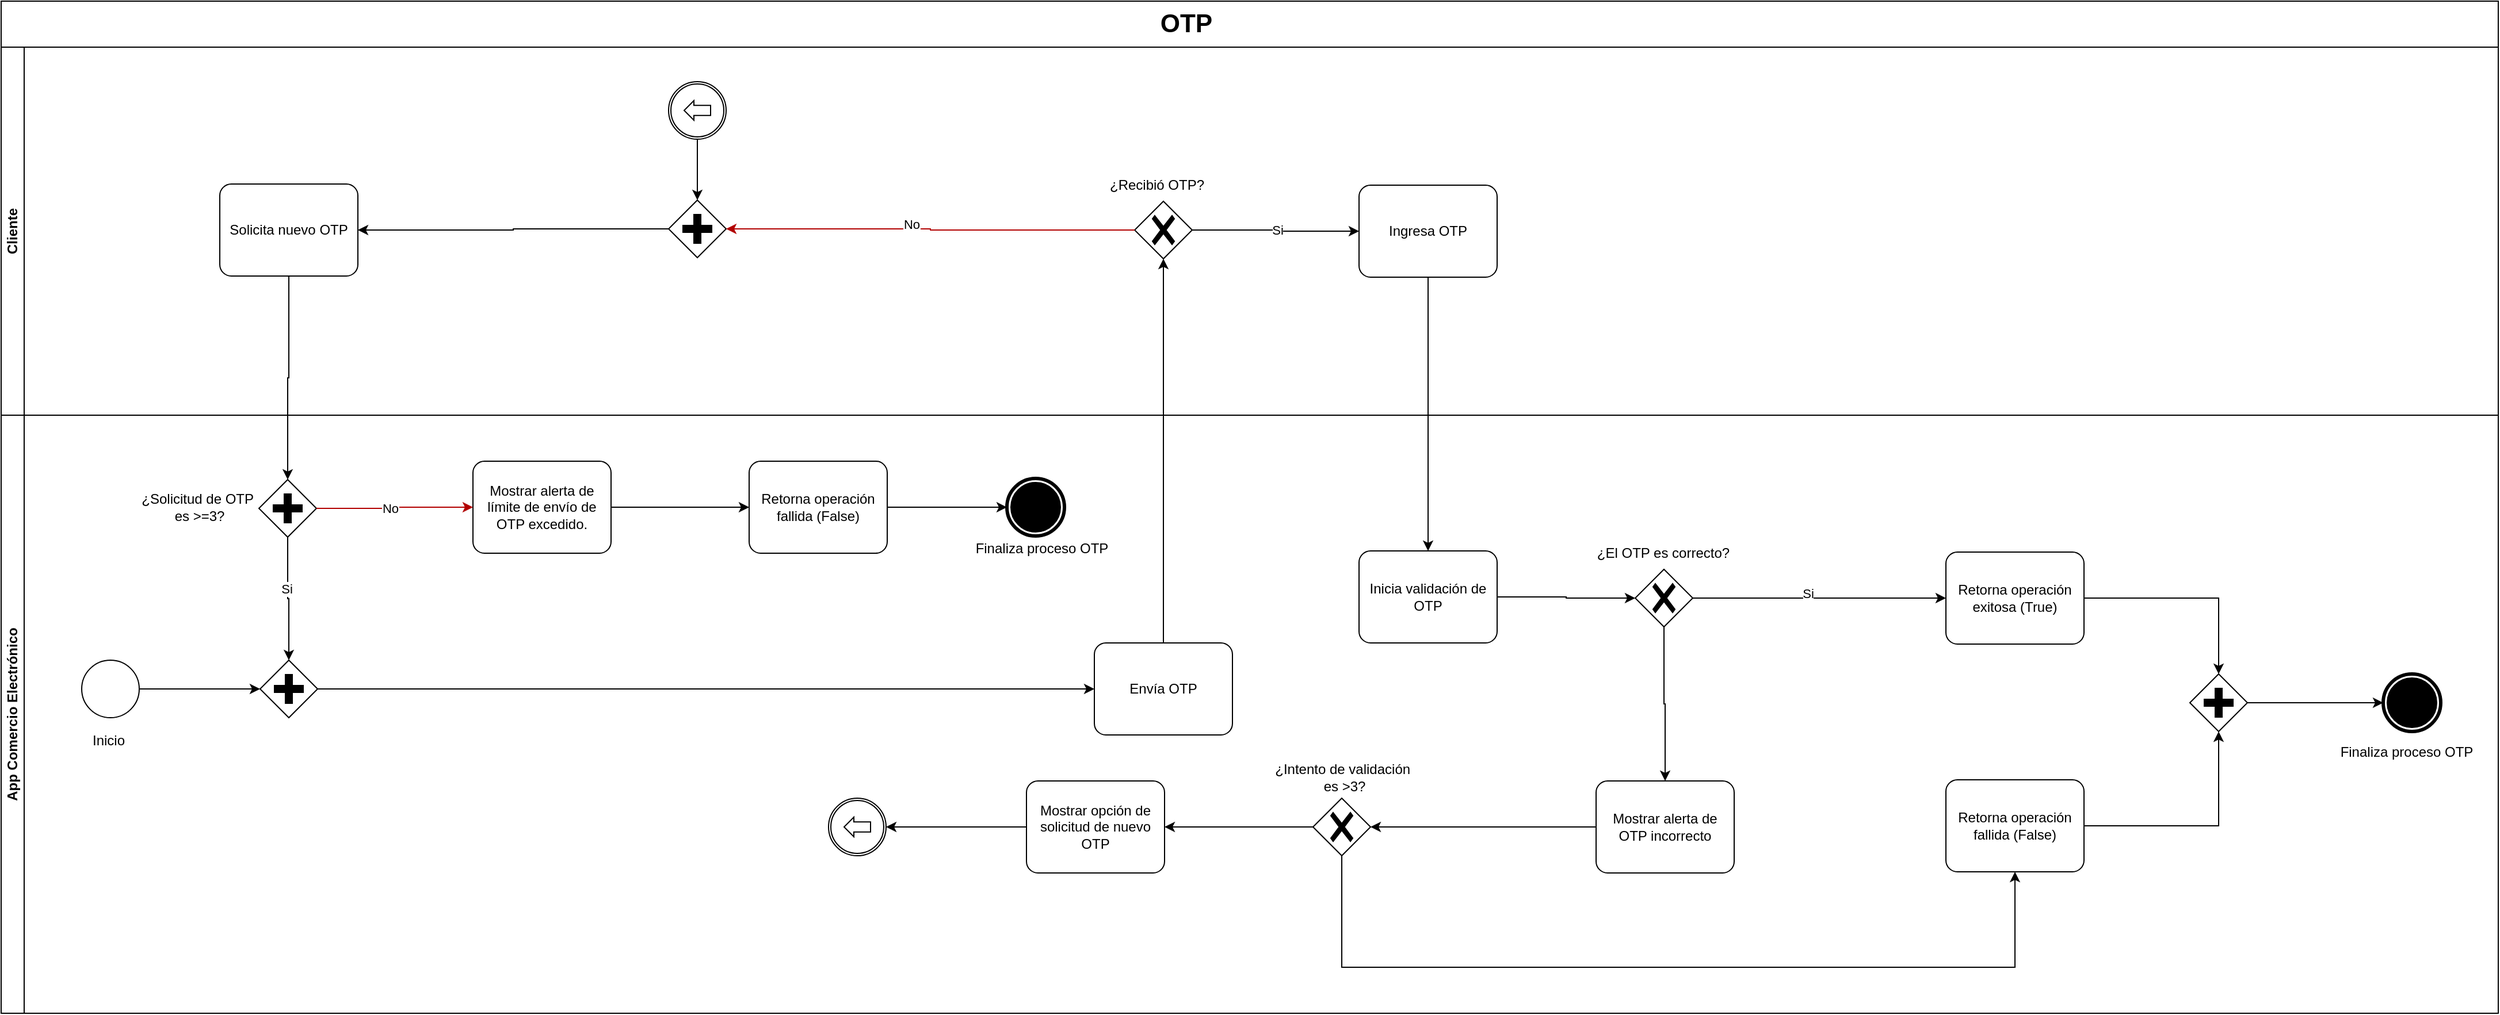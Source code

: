 <mxfile version="24.2.5" type="device">
  <diagram name="Página-1" id="lDYbbrqTZo1IgKDBRs_2">
    <mxGraphModel dx="3176" dy="2044" grid="1" gridSize="10" guides="1" tooltips="1" connect="1" arrows="1" fold="1" page="1" pageScale="1" pageWidth="827" pageHeight="1169" math="0" shadow="0">
      <root>
        <mxCell id="0" />
        <mxCell id="1" parent="0" />
        <mxCell id="ZrcZBpO1Ma6I_80lU0J9-1" value="" style="points=[[0.145,0.145,0],[0.5,0,0],[0.855,0.145,0],[1,0.5,0],[0.855,0.855,0],[0.5,1,0],[0.145,0.855,0],[0,0.5,0]];shape=mxgraph.bpmn.event;html=1;verticalLabelPosition=bottom;labelBackgroundColor=#ffffff;verticalAlign=top;align=center;perimeter=ellipsePerimeter;outlineConnect=0;aspect=fixed;outline=standard;symbol=general;" vertex="1" parent="1">
          <mxGeometry x="140" y="613" width="50" height="50" as="geometry" />
        </mxCell>
        <mxCell id="ZrcZBpO1Ma6I_80lU0J9-2" value="Inicio" style="text;html=1;align=center;verticalAlign=middle;resizable=0;points=[];autosize=1;strokeColor=none;fillColor=none;" vertex="1" parent="1">
          <mxGeometry x="138" y="668" width="50" height="30" as="geometry" />
        </mxCell>
        <mxCell id="ZrcZBpO1Ma6I_80lU0J9-3" value="Envía OTP" style="points=[[0.25,0,0],[0.5,0,0],[0.75,0,0],[1,0.25,0],[1,0.5,0],[1,0.75,0],[0.75,1,0],[0.5,1,0],[0.25,1,0],[0,0.75,0],[0,0.5,0],[0,0.25,0]];shape=mxgraph.bpmn.task;whiteSpace=wrap;rectStyle=rounded;size=10;html=1;container=1;expand=0;collapsible=0;taskMarker=abstract;" vertex="1" parent="1">
          <mxGeometry x="1020" y="598" width="120" height="80" as="geometry" />
        </mxCell>
        <mxCell id="ZrcZBpO1Ma6I_80lU0J9-7" value="Ingresa OTP" style="points=[[0.25,0,0],[0.5,0,0],[0.75,0,0],[1,0.25,0],[1,0.5,0],[1,0.75,0],[0.75,1,0],[0.5,1,0],[0.25,1,0],[0,0.75,0],[0,0.5,0],[0,0.25,0]];shape=mxgraph.bpmn.task;whiteSpace=wrap;rectStyle=rounded;size=10;html=1;container=1;expand=0;collapsible=0;taskMarker=abstract;" vertex="1" parent="1">
          <mxGeometry x="1250" y="200" width="120" height="80" as="geometry" />
        </mxCell>
        <mxCell id="ZrcZBpO1Ma6I_80lU0J9-9" value="Inicia validación de OTP" style="points=[[0.25,0,0],[0.5,0,0],[0.75,0,0],[1,0.25,0],[1,0.5,0],[1,0.75,0],[0.75,1,0],[0.5,1,0],[0.25,1,0],[0,0.75,0],[0,0.5,0],[0,0.25,0]];shape=mxgraph.bpmn.task;whiteSpace=wrap;rectStyle=rounded;size=10;html=1;container=1;expand=0;collapsible=0;taskMarker=abstract;" vertex="1" parent="1">
          <mxGeometry x="1250" y="518" width="120" height="80" as="geometry" />
        </mxCell>
        <mxCell id="ZrcZBpO1Ma6I_80lU0J9-11" value="" style="points=[[0.25,0.25,0],[0.5,0,0],[0.75,0.25,0],[1,0.5,0],[0.75,0.75,0],[0.5,1,0],[0.25,0.75,0],[0,0.5,0]];shape=mxgraph.bpmn.gateway2;html=1;verticalLabelPosition=bottom;labelBackgroundColor=#ffffff;verticalAlign=top;align=center;perimeter=rhombusPerimeter;outlineConnect=0;outline=none;symbol=none;gwType=exclusive;" vertex="1" parent="1">
          <mxGeometry x="1490" y="534" width="50" height="50" as="geometry" />
        </mxCell>
        <mxCell id="ZrcZBpO1Ma6I_80lU0J9-12" value="¿El OTP es correcto?" style="text;html=1;align=center;verticalAlign=middle;resizable=0;points=[];autosize=1;strokeColor=none;fillColor=none;" vertex="1" parent="1">
          <mxGeometry x="1444" y="505" width="140" height="30" as="geometry" />
        </mxCell>
        <mxCell id="ZrcZBpO1Ma6I_80lU0J9-13" style="edgeStyle=orthogonalEdgeStyle;rounded=0;orthogonalLoop=1;jettySize=auto;html=1;exitX=1;exitY=0.5;exitDx=0;exitDy=0;exitPerimeter=0;entryX=0;entryY=0.5;entryDx=0;entryDy=0;entryPerimeter=0;" edge="1" parent="1" source="ZrcZBpO1Ma6I_80lU0J9-9" target="ZrcZBpO1Ma6I_80lU0J9-11">
          <mxGeometry relative="1" as="geometry" />
        </mxCell>
        <mxCell id="ZrcZBpO1Ma6I_80lU0J9-14" value="Retorna operación exitosa (True)" style="points=[[0.25,0,0],[0.5,0,0],[0.75,0,0],[1,0.25,0],[1,0.5,0],[1,0.75,0],[0.75,1,0],[0.5,1,0],[0.25,1,0],[0,0.75,0],[0,0.5,0],[0,0.25,0]];shape=mxgraph.bpmn.task;whiteSpace=wrap;rectStyle=rounded;size=10;html=1;container=1;expand=0;collapsible=0;taskMarker=abstract;" vertex="1" parent="1">
          <mxGeometry x="1760" y="519" width="120" height="80" as="geometry" />
        </mxCell>
        <mxCell id="ZrcZBpO1Ma6I_80lU0J9-15" style="edgeStyle=orthogonalEdgeStyle;rounded=0;orthogonalLoop=1;jettySize=auto;html=1;entryX=0;entryY=0.5;entryDx=0;entryDy=0;entryPerimeter=0;" edge="1" parent="1" source="ZrcZBpO1Ma6I_80lU0J9-11" target="ZrcZBpO1Ma6I_80lU0J9-14">
          <mxGeometry relative="1" as="geometry" />
        </mxCell>
        <mxCell id="ZrcZBpO1Ma6I_80lU0J9-34" value="Si" style="edgeLabel;html=1;align=center;verticalAlign=middle;resizable=0;points=[];" vertex="1" connectable="0" parent="ZrcZBpO1Ma6I_80lU0J9-15">
          <mxGeometry x="-0.083" y="4" relative="1" as="geometry">
            <mxPoint x="-1" as="offset" />
          </mxGeometry>
        </mxCell>
        <mxCell id="ZrcZBpO1Ma6I_80lU0J9-16" value="" style="points=[[0.25,0.25,0],[0.5,0,0],[0.75,0.25,0],[1,0.5,0],[0.75,0.75,0],[0.5,1,0],[0.25,0.75,0],[0,0.5,0]];shape=mxgraph.bpmn.gateway2;html=1;verticalLabelPosition=bottom;labelBackgroundColor=#ffffff;verticalAlign=top;align=center;perimeter=rhombusPerimeter;outlineConnect=0;outline=none;symbol=none;gwType=exclusive;" vertex="1" parent="1">
          <mxGeometry x="1210" y="733" width="50" height="50" as="geometry" />
        </mxCell>
        <mxCell id="ZrcZBpO1Ma6I_80lU0J9-18" value="¿Intento de validación&amp;nbsp;&lt;div&gt;es &amp;gt;3?&lt;/div&gt;" style="text;html=1;align=center;verticalAlign=middle;resizable=0;points=[];autosize=1;strokeColor=none;fillColor=none;" vertex="1" parent="1">
          <mxGeometry x="1167" y="695" width="140" height="40" as="geometry" />
        </mxCell>
        <mxCell id="ZrcZBpO1Ma6I_80lU0J9-19" style="edgeStyle=orthogonalEdgeStyle;rounded=0;orthogonalLoop=1;jettySize=auto;html=1;exitX=0.5;exitY=0;exitDx=0;exitDy=0;exitPerimeter=0;entryX=0.5;entryY=1;entryDx=0;entryDy=0;entryPerimeter=0;" edge="1" parent="1" source="ZrcZBpO1Ma6I_80lU0J9-3" target="ZrcZBpO1Ma6I_80lU0J9-43">
          <mxGeometry relative="1" as="geometry" />
        </mxCell>
        <mxCell id="ZrcZBpO1Ma6I_80lU0J9-20" value="" style="points=[[0.25,0.25,0],[0.5,0,0],[0.75,0.25,0],[1,0.5,0],[0.75,0.75,0],[0.5,1,0],[0.25,0.75,0],[0,0.5,0]];shape=mxgraph.bpmn.gateway2;html=1;verticalLabelPosition=bottom;labelBackgroundColor=#ffffff;verticalAlign=top;align=center;perimeter=rhombusPerimeter;outlineConnect=0;outline=none;symbol=none;gwType=parallel;" vertex="1" parent="1">
          <mxGeometry x="295" y="613" width="50" height="50" as="geometry" />
        </mxCell>
        <mxCell id="ZrcZBpO1Ma6I_80lU0J9-21" style="edgeStyle=orthogonalEdgeStyle;rounded=0;orthogonalLoop=1;jettySize=auto;html=1;exitX=1;exitY=0.5;exitDx=0;exitDy=0;exitPerimeter=0;entryX=0;entryY=0.5;entryDx=0;entryDy=0;entryPerimeter=0;" edge="1" parent="1" source="ZrcZBpO1Ma6I_80lU0J9-20" target="ZrcZBpO1Ma6I_80lU0J9-3">
          <mxGeometry relative="1" as="geometry" />
        </mxCell>
        <mxCell id="ZrcZBpO1Ma6I_80lU0J9-22" style="edgeStyle=orthogonalEdgeStyle;rounded=0;orthogonalLoop=1;jettySize=auto;html=1;exitX=1;exitY=0.5;exitDx=0;exitDy=0;exitPerimeter=0;entryX=0;entryY=0.5;entryDx=0;entryDy=0;entryPerimeter=0;" edge="1" parent="1" source="ZrcZBpO1Ma6I_80lU0J9-1" target="ZrcZBpO1Ma6I_80lU0J9-20">
          <mxGeometry relative="1" as="geometry" />
        </mxCell>
        <mxCell id="ZrcZBpO1Ma6I_80lU0J9-25" value="Retorna operación fallida (False)" style="points=[[0.25,0,0],[0.5,0,0],[0.75,0,0],[1,0.25,0],[1,0.5,0],[1,0.75,0],[0.75,1,0],[0.5,1,0],[0.25,1,0],[0,0.75,0],[0,0.5,0],[0,0.25,0]];shape=mxgraph.bpmn.task;whiteSpace=wrap;rectStyle=rounded;size=10;html=1;container=1;expand=0;collapsible=0;taskMarker=abstract;" vertex="1" parent="1">
          <mxGeometry x="1760" y="717" width="120" height="80" as="geometry" />
        </mxCell>
        <mxCell id="ZrcZBpO1Ma6I_80lU0J9-28" value="" style="points=[[0.145,0.145,0],[0.5,0,0],[0.855,0.145,0],[1,0.5,0],[0.855,0.855,0],[0.5,1,0],[0.145,0.855,0],[0,0.5,0]];shape=mxgraph.bpmn.event;html=1;verticalLabelPosition=bottom;labelBackgroundColor=#ffffff;verticalAlign=top;align=center;perimeter=ellipsePerimeter;outlineConnect=0;aspect=fixed;outline=end;symbol=terminate;" vertex="1" parent="1">
          <mxGeometry x="2140" y="625" width="50" height="50" as="geometry" />
        </mxCell>
        <mxCell id="ZrcZBpO1Ma6I_80lU0J9-32" style="edgeStyle=orthogonalEdgeStyle;rounded=0;orthogonalLoop=1;jettySize=auto;html=1;exitX=1;exitY=0.5;exitDx=0;exitDy=0;exitPerimeter=0;" edge="1" parent="1" source="ZrcZBpO1Ma6I_80lU0J9-29" target="ZrcZBpO1Ma6I_80lU0J9-28">
          <mxGeometry relative="1" as="geometry" />
        </mxCell>
        <mxCell id="ZrcZBpO1Ma6I_80lU0J9-29" value="" style="points=[[0.25,0.25,0],[0.5,0,0],[0.75,0.25,0],[1,0.5,0],[0.75,0.75,0],[0.5,1,0],[0.25,0.75,0],[0,0.5,0]];shape=mxgraph.bpmn.gateway2;html=1;verticalLabelPosition=bottom;labelBackgroundColor=#ffffff;verticalAlign=top;align=center;perimeter=rhombusPerimeter;outlineConnect=0;outline=none;symbol=none;gwType=parallel;" vertex="1" parent="1">
          <mxGeometry x="1972" y="625" width="50" height="50" as="geometry" />
        </mxCell>
        <mxCell id="ZrcZBpO1Ma6I_80lU0J9-30" style="edgeStyle=orthogonalEdgeStyle;rounded=0;orthogonalLoop=1;jettySize=auto;html=1;entryX=0.5;entryY=0;entryDx=0;entryDy=0;entryPerimeter=0;" edge="1" parent="1" source="ZrcZBpO1Ma6I_80lU0J9-14" target="ZrcZBpO1Ma6I_80lU0J9-29">
          <mxGeometry relative="1" as="geometry" />
        </mxCell>
        <mxCell id="ZrcZBpO1Ma6I_80lU0J9-33" value="Finaliza proceso OTP" style="text;html=1;align=center;verticalAlign=middle;resizable=0;points=[];autosize=1;strokeColor=none;fillColor=none;" vertex="1" parent="1">
          <mxGeometry x="2090" y="678" width="140" height="30" as="geometry" />
        </mxCell>
        <mxCell id="ZrcZBpO1Ma6I_80lU0J9-36" value="App Comercio Electrónico" style="swimlane;startSize=20;horizontal=0;html=1;whiteSpace=wrap;" vertex="1" parent="1">
          <mxGeometry x="70" y="400" width="2170" height="520" as="geometry" />
        </mxCell>
        <mxCell id="ZrcZBpO1Ma6I_80lU0J9-81" style="edgeStyle=orthogonalEdgeStyle;rounded=0;orthogonalLoop=1;jettySize=auto;html=1;exitX=0;exitY=0.5;exitDx=0;exitDy=0;exitPerimeter=0;" edge="1" parent="ZrcZBpO1Ma6I_80lU0J9-36" source="ZrcZBpO1Ma6I_80lU0J9-73" target="ZrcZBpO1Ma6I_80lU0J9-80">
          <mxGeometry relative="1" as="geometry" />
        </mxCell>
        <mxCell id="ZrcZBpO1Ma6I_80lU0J9-73" value="Mostrar opción de solicitud de nuevo OTP" style="points=[[0.25,0,0],[0.5,0,0],[0.75,0,0],[1,0.25,0],[1,0.5,0],[1,0.75,0],[0.75,1,0],[0.5,1,0],[0.25,1,0],[0,0.75,0],[0,0.5,0],[0,0.25,0]];shape=mxgraph.bpmn.task;whiteSpace=wrap;rectStyle=rounded;size=10;html=1;container=1;expand=0;collapsible=0;taskMarker=abstract;" vertex="1" parent="ZrcZBpO1Ma6I_80lU0J9-36">
          <mxGeometry x="891" y="318" width="120" height="80" as="geometry" />
        </mxCell>
        <mxCell id="ZrcZBpO1Ma6I_80lU0J9-80" value="" style="points=[[0.145,0.145,0],[0.5,0,0],[0.855,0.145,0],[1,0.5,0],[0.855,0.855,0],[0.5,1,0],[0.145,0.855,0],[0,0.5,0]];shape=mxgraph.bpmn.event;html=1;verticalLabelPosition=bottom;labelBackgroundColor=#ffffff;verticalAlign=top;align=center;perimeter=ellipsePerimeter;outlineConnect=0;aspect=fixed;outline=catching;symbol=link;direction=west;" vertex="1" parent="ZrcZBpO1Ma6I_80lU0J9-36">
          <mxGeometry x="719" y="333" width="50" height="50" as="geometry" />
        </mxCell>
        <mxCell id="ZrcZBpO1Ma6I_80lU0J9-38" value="Cliente" style="swimlane;startSize=20;horizontal=0;html=1;whiteSpace=wrap;" vertex="1" parent="1">
          <mxGeometry x="70" y="80" width="2170" height="320" as="geometry" />
        </mxCell>
        <mxCell id="ZrcZBpO1Ma6I_80lU0J9-43" value="" style="points=[[0.25,0.25,0],[0.5,0,0],[0.75,0.25,0],[1,0.5,0],[0.75,0.75,0],[0.5,1,0],[0.25,0.75,0],[0,0.5,0]];shape=mxgraph.bpmn.gateway2;html=1;verticalLabelPosition=bottom;labelBackgroundColor=#ffffff;verticalAlign=top;align=center;perimeter=rhombusPerimeter;outlineConnect=0;outline=none;symbol=none;gwType=exclusive;" vertex="1" parent="1">
          <mxGeometry x="1055" y="214" width="50" height="50" as="geometry" />
        </mxCell>
        <mxCell id="ZrcZBpO1Ma6I_80lU0J9-44" value="¿Recibió OTP?" style="text;html=1;align=center;verticalAlign=middle;resizable=0;points=[];autosize=1;strokeColor=none;fillColor=none;" vertex="1" parent="1">
          <mxGeometry x="1019" y="185" width="110" height="30" as="geometry" />
        </mxCell>
        <mxCell id="ZrcZBpO1Ma6I_80lU0J9-45" style="edgeStyle=orthogonalEdgeStyle;rounded=0;orthogonalLoop=1;jettySize=auto;html=1;exitX=0.5;exitY=1;exitDx=0;exitDy=0;exitPerimeter=0;entryX=0.5;entryY=0;entryDx=0;entryDy=0;entryPerimeter=0;" edge="1" parent="1" source="ZrcZBpO1Ma6I_80lU0J9-7" target="ZrcZBpO1Ma6I_80lU0J9-9">
          <mxGeometry relative="1" as="geometry" />
        </mxCell>
        <mxCell id="ZrcZBpO1Ma6I_80lU0J9-46" style="edgeStyle=orthogonalEdgeStyle;rounded=0;orthogonalLoop=1;jettySize=auto;html=1;exitX=1;exitY=0.5;exitDx=0;exitDy=0;exitPerimeter=0;entryX=0;entryY=0.5;entryDx=0;entryDy=0;entryPerimeter=0;" edge="1" parent="1" source="ZrcZBpO1Ma6I_80lU0J9-43" target="ZrcZBpO1Ma6I_80lU0J9-7">
          <mxGeometry relative="1" as="geometry" />
        </mxCell>
        <mxCell id="ZrcZBpO1Ma6I_80lU0J9-47" value="Si" style="edgeLabel;html=1;align=center;verticalAlign=middle;resizable=0;points=[];" vertex="1" connectable="0" parent="ZrcZBpO1Ma6I_80lU0J9-46">
          <mxGeometry x="-0.006" y="1" relative="1" as="geometry">
            <mxPoint as="offset" />
          </mxGeometry>
        </mxCell>
        <mxCell id="ZrcZBpO1Ma6I_80lU0J9-50" value="Solicita nuevo OTP" style="points=[[0.25,0,0],[0.5,0,0],[0.75,0,0],[1,0.25,0],[1,0.5,0],[1,0.75,0],[0.75,1,0],[0.5,1,0],[0.25,1,0],[0,0.75,0],[0,0.5,0],[0,0.25,0]];shape=mxgraph.bpmn.task;whiteSpace=wrap;rectStyle=rounded;size=10;html=1;container=1;expand=0;collapsible=0;taskMarker=abstract;" vertex="1" parent="1">
          <mxGeometry x="260" y="199" width="120" height="80" as="geometry" />
        </mxCell>
        <mxCell id="ZrcZBpO1Ma6I_80lU0J9-56" value="" style="points=[[0.25,0.25,0],[0.5,0,0],[0.75,0.25,0],[1,0.5,0],[0.75,0.75,0],[0.5,1,0],[0.25,0.75,0],[0,0.5,0]];shape=mxgraph.bpmn.gateway2;html=1;verticalLabelPosition=bottom;labelBackgroundColor=#ffffff;verticalAlign=top;align=center;perimeter=rhombusPerimeter;outlineConnect=0;outline=none;symbol=none;gwType=parallel;" vertex="1" parent="1">
          <mxGeometry x="294" y="456" width="50" height="50" as="geometry" />
        </mxCell>
        <mxCell id="ZrcZBpO1Ma6I_80lU0J9-57" style="edgeStyle=orthogonalEdgeStyle;rounded=0;orthogonalLoop=1;jettySize=auto;html=1;entryX=0.5;entryY=0;entryDx=0;entryDy=0;entryPerimeter=0;" edge="1" parent="1" source="ZrcZBpO1Ma6I_80lU0J9-50" target="ZrcZBpO1Ma6I_80lU0J9-56">
          <mxGeometry relative="1" as="geometry" />
        </mxCell>
        <mxCell id="ZrcZBpO1Ma6I_80lU0J9-58" style="edgeStyle=orthogonalEdgeStyle;rounded=0;orthogonalLoop=1;jettySize=auto;html=1;entryX=0.5;entryY=0;entryDx=0;entryDy=0;entryPerimeter=0;" edge="1" parent="1" source="ZrcZBpO1Ma6I_80lU0J9-56" target="ZrcZBpO1Ma6I_80lU0J9-20">
          <mxGeometry relative="1" as="geometry" />
        </mxCell>
        <mxCell id="ZrcZBpO1Ma6I_80lU0J9-59" value="Si" style="edgeLabel;html=1;align=center;verticalAlign=middle;resizable=0;points=[];" vertex="1" connectable="0" parent="ZrcZBpO1Ma6I_80lU0J9-58">
          <mxGeometry x="-0.169" y="-1" relative="1" as="geometry">
            <mxPoint as="offset" />
          </mxGeometry>
        </mxCell>
        <mxCell id="ZrcZBpO1Ma6I_80lU0J9-61" value="" style="points=[[0.145,0.145,0],[0.5,0,0],[0.855,0.145,0],[1,0.5,0],[0.855,0.855,0],[0.5,1,0],[0.145,0.855,0],[0,0.5,0]];shape=mxgraph.bpmn.event;html=1;verticalLabelPosition=bottom;labelBackgroundColor=#ffffff;verticalAlign=top;align=center;perimeter=ellipsePerimeter;outlineConnect=0;aspect=fixed;outline=end;symbol=terminate;" vertex="1" parent="1">
          <mxGeometry x="944" y="455" width="50" height="50" as="geometry" />
        </mxCell>
        <mxCell id="ZrcZBpO1Ma6I_80lU0J9-62" value="Finaliza proceso OTP" style="text;html=1;align=center;verticalAlign=middle;resizable=0;points=[];autosize=1;strokeColor=none;fillColor=none;" vertex="1" parent="1">
          <mxGeometry x="904" y="501" width="140" height="30" as="geometry" />
        </mxCell>
        <mxCell id="ZrcZBpO1Ma6I_80lU0J9-64" value="¿Solicitud de OTP&amp;nbsp;&lt;div&gt;es &amp;gt;=3?&lt;/div&gt;" style="text;html=1;align=center;verticalAlign=middle;resizable=0;points=[];autosize=1;strokeColor=none;fillColor=none;" vertex="1" parent="1">
          <mxGeometry x="182" y="460" width="120" height="40" as="geometry" />
        </mxCell>
        <mxCell id="ZrcZBpO1Ma6I_80lU0J9-66" value="Mostrar alerta de límite de envío de OTP excedido." style="points=[[0.25,0,0],[0.5,0,0],[0.75,0,0],[1,0.25,0],[1,0.5,0],[1,0.75,0],[0.75,1,0],[0.5,1,0],[0.25,1,0],[0,0.75,0],[0,0.5,0],[0,0.25,0]];shape=mxgraph.bpmn.task;whiteSpace=wrap;rectStyle=rounded;size=10;html=1;container=1;expand=0;collapsible=0;taskMarker=abstract;" vertex="1" parent="1">
          <mxGeometry x="480" y="440" width="120" height="80" as="geometry" />
        </mxCell>
        <mxCell id="ZrcZBpO1Ma6I_80lU0J9-67" style="edgeStyle=orthogonalEdgeStyle;rounded=0;orthogonalLoop=1;jettySize=auto;html=1;exitX=1;exitY=0.5;exitDx=0;exitDy=0;exitPerimeter=0;entryX=0;entryY=0.5;entryDx=0;entryDy=0;entryPerimeter=0;fillColor=#e51400;strokeColor=#B20000;" edge="1" parent="1" source="ZrcZBpO1Ma6I_80lU0J9-56" target="ZrcZBpO1Ma6I_80lU0J9-66">
          <mxGeometry relative="1" as="geometry" />
        </mxCell>
        <mxCell id="ZrcZBpO1Ma6I_80lU0J9-68" value="No" style="edgeLabel;html=1;align=center;verticalAlign=middle;resizable=0;points=[];" vertex="1" connectable="0" parent="ZrcZBpO1Ma6I_80lU0J9-67">
          <mxGeometry x="-0.081" relative="1" as="geometry">
            <mxPoint x="1" as="offset" />
          </mxGeometry>
        </mxCell>
        <mxCell id="ZrcZBpO1Ma6I_80lU0J9-70" value="Retorna operación fallida (False)" style="points=[[0.25,0,0],[0.5,0,0],[0.75,0,0],[1,0.25,0],[1,0.5,0],[1,0.75,0],[0.75,1,0],[0.5,1,0],[0.25,1,0],[0,0.75,0],[0,0.5,0],[0,0.25,0]];shape=mxgraph.bpmn.task;whiteSpace=wrap;rectStyle=rounded;size=10;html=1;container=1;expand=0;collapsible=0;taskMarker=abstract;" vertex="1" parent="1">
          <mxGeometry x="720" y="440" width="120" height="80" as="geometry" />
        </mxCell>
        <mxCell id="ZrcZBpO1Ma6I_80lU0J9-71" style="edgeStyle=orthogonalEdgeStyle;rounded=0;orthogonalLoop=1;jettySize=auto;html=1;exitX=1;exitY=0.5;exitDx=0;exitDy=0;exitPerimeter=0;entryX=0;entryY=0.5;entryDx=0;entryDy=0;entryPerimeter=0;" edge="1" parent="1" source="ZrcZBpO1Ma6I_80lU0J9-66" target="ZrcZBpO1Ma6I_80lU0J9-70">
          <mxGeometry relative="1" as="geometry" />
        </mxCell>
        <mxCell id="ZrcZBpO1Ma6I_80lU0J9-72" style="edgeStyle=orthogonalEdgeStyle;rounded=0;orthogonalLoop=1;jettySize=auto;html=1;exitX=1;exitY=0.5;exitDx=0;exitDy=0;exitPerimeter=0;entryX=0;entryY=0.5;entryDx=0;entryDy=0;entryPerimeter=0;" edge="1" parent="1" source="ZrcZBpO1Ma6I_80lU0J9-70" target="ZrcZBpO1Ma6I_80lU0J9-61">
          <mxGeometry relative="1" as="geometry" />
        </mxCell>
        <mxCell id="ZrcZBpO1Ma6I_80lU0J9-74" style="edgeStyle=orthogonalEdgeStyle;rounded=0;orthogonalLoop=1;jettySize=auto;html=1;exitX=1;exitY=0.5;exitDx=0;exitDy=0;exitPerimeter=0;entryX=0.5;entryY=1;entryDx=0;entryDy=0;entryPerimeter=0;" edge="1" parent="1" source="ZrcZBpO1Ma6I_80lU0J9-25" target="ZrcZBpO1Ma6I_80lU0J9-29">
          <mxGeometry relative="1" as="geometry" />
        </mxCell>
        <mxCell id="ZrcZBpO1Ma6I_80lU0J9-76" value="" style="points=[[0.25,0.25,0],[0.5,0,0],[0.75,0.25,0],[1,0.5,0],[0.75,0.75,0],[0.5,1,0],[0.25,0.75,0],[0,0.5,0]];shape=mxgraph.bpmn.gateway2;html=1;verticalLabelPosition=bottom;labelBackgroundColor=#ffffff;verticalAlign=top;align=center;perimeter=rhombusPerimeter;outlineConnect=0;outline=none;symbol=none;gwType=parallel;" vertex="1" parent="1">
          <mxGeometry x="650" y="213" width="50" height="50" as="geometry" />
        </mxCell>
        <mxCell id="ZrcZBpO1Ma6I_80lU0J9-77" style="edgeStyle=orthogonalEdgeStyle;rounded=0;orthogonalLoop=1;jettySize=auto;html=1;exitX=0;exitY=0.5;exitDx=0;exitDy=0;exitPerimeter=0;entryX=1;entryY=0.5;entryDx=0;entryDy=0;entryPerimeter=0;fillColor=#e51400;strokeColor=#B20000;" edge="1" parent="1" source="ZrcZBpO1Ma6I_80lU0J9-43" target="ZrcZBpO1Ma6I_80lU0J9-76">
          <mxGeometry relative="1" as="geometry" />
        </mxCell>
        <mxCell id="ZrcZBpO1Ma6I_80lU0J9-79" value="No" style="edgeLabel;html=1;align=center;verticalAlign=middle;resizable=0;points=[];" vertex="1" connectable="0" parent="ZrcZBpO1Ma6I_80lU0J9-77">
          <mxGeometry x="-0.151" y="-5" relative="1" as="geometry">
            <mxPoint x="-43" as="offset" />
          </mxGeometry>
        </mxCell>
        <mxCell id="ZrcZBpO1Ma6I_80lU0J9-78" style="edgeStyle=orthogonalEdgeStyle;rounded=0;orthogonalLoop=1;jettySize=auto;html=1;exitX=0;exitY=0.5;exitDx=0;exitDy=0;exitPerimeter=0;entryX=1;entryY=0.5;entryDx=0;entryDy=0;entryPerimeter=0;" edge="1" parent="1" source="ZrcZBpO1Ma6I_80lU0J9-76" target="ZrcZBpO1Ma6I_80lU0J9-50">
          <mxGeometry relative="1" as="geometry" />
        </mxCell>
        <mxCell id="ZrcZBpO1Ma6I_80lU0J9-82" value="" style="points=[[0.145,0.145,0],[0.5,0,0],[0.855,0.145,0],[1,0.5,0],[0.855,0.855,0],[0.5,1,0],[0.145,0.855,0],[0,0.5,0]];shape=mxgraph.bpmn.event;html=1;verticalLabelPosition=bottom;labelBackgroundColor=#ffffff;verticalAlign=top;align=center;perimeter=ellipsePerimeter;outlineConnect=0;aspect=fixed;outline=catching;symbol=link;direction=west;" vertex="1" parent="1">
          <mxGeometry x="650" y="110" width="50" height="50" as="geometry" />
        </mxCell>
        <mxCell id="ZrcZBpO1Ma6I_80lU0J9-84" style="edgeStyle=orthogonalEdgeStyle;rounded=0;orthogonalLoop=1;jettySize=auto;html=1;exitX=0.5;exitY=0;exitDx=0;exitDy=0;exitPerimeter=0;entryX=0.5;entryY=0;entryDx=0;entryDy=0;entryPerimeter=0;" edge="1" parent="1" source="ZrcZBpO1Ma6I_80lU0J9-82" target="ZrcZBpO1Ma6I_80lU0J9-76">
          <mxGeometry relative="1" as="geometry" />
        </mxCell>
        <mxCell id="ZrcZBpO1Ma6I_80lU0J9-85" value="Mostrar alerta de OTP incorrecto" style="points=[[0.25,0,0],[0.5,0,0],[0.75,0,0],[1,0.25,0],[1,0.5,0],[1,0.75,0],[0.75,1,0],[0.5,1,0],[0.25,1,0],[0,0.75,0],[0,0.5,0],[0,0.25,0]];shape=mxgraph.bpmn.task;whiteSpace=wrap;rectStyle=rounded;size=10;html=1;container=1;expand=0;collapsible=0;taskMarker=abstract;" vertex="1" parent="1">
          <mxGeometry x="1456" y="718" width="120" height="80" as="geometry" />
        </mxCell>
        <mxCell id="ZrcZBpO1Ma6I_80lU0J9-91" style="edgeStyle=orthogonalEdgeStyle;rounded=0;orthogonalLoop=1;jettySize=auto;html=1;exitX=0.5;exitY=1;exitDx=0;exitDy=0;exitPerimeter=0;entryX=0.5;entryY=0;entryDx=0;entryDy=0;entryPerimeter=0;" edge="1" parent="1" source="ZrcZBpO1Ma6I_80lU0J9-11" target="ZrcZBpO1Ma6I_80lU0J9-85">
          <mxGeometry relative="1" as="geometry" />
        </mxCell>
        <mxCell id="ZrcZBpO1Ma6I_80lU0J9-92" style="edgeStyle=orthogonalEdgeStyle;rounded=0;orthogonalLoop=1;jettySize=auto;html=1;exitX=0;exitY=0.5;exitDx=0;exitDy=0;exitPerimeter=0;entryX=1;entryY=0.5;entryDx=0;entryDy=0;entryPerimeter=0;" edge="1" parent="1" source="ZrcZBpO1Ma6I_80lU0J9-85" target="ZrcZBpO1Ma6I_80lU0J9-16">
          <mxGeometry relative="1" as="geometry" />
        </mxCell>
        <mxCell id="ZrcZBpO1Ma6I_80lU0J9-93" style="edgeStyle=orthogonalEdgeStyle;rounded=0;orthogonalLoop=1;jettySize=auto;html=1;exitX=0;exitY=0.5;exitDx=0;exitDy=0;exitPerimeter=0;entryX=1;entryY=0.5;entryDx=0;entryDy=0;entryPerimeter=0;" edge="1" parent="1" source="ZrcZBpO1Ma6I_80lU0J9-16" target="ZrcZBpO1Ma6I_80lU0J9-73">
          <mxGeometry relative="1" as="geometry" />
        </mxCell>
        <mxCell id="ZrcZBpO1Ma6I_80lU0J9-94" style="edgeStyle=orthogonalEdgeStyle;rounded=0;orthogonalLoop=1;jettySize=auto;html=1;exitX=0.5;exitY=1;exitDx=0;exitDy=0;exitPerimeter=0;entryX=0.5;entryY=1;entryDx=0;entryDy=0;entryPerimeter=0;" edge="1" parent="1" source="ZrcZBpO1Ma6I_80lU0J9-16" target="ZrcZBpO1Ma6I_80lU0J9-25">
          <mxGeometry relative="1" as="geometry">
            <Array as="points">
              <mxPoint x="1235" y="880" />
              <mxPoint x="1820" y="880" />
            </Array>
          </mxGeometry>
        </mxCell>
        <mxCell id="ZrcZBpO1Ma6I_80lU0J9-97" value="" style="swimlane;html=1;startSize=20;fontStyle=0;collapsible=0;horizontal=1;swimlaneLine=0;fillColor=none;whiteSpace=wrap;" vertex="1" parent="1">
          <mxGeometry x="70" y="40" width="2170" height="40" as="geometry" />
        </mxCell>
        <mxCell id="ZrcZBpO1Ma6I_80lU0J9-98" value="&lt;font style=&quot;font-size: 22px;&quot;&gt;OTP&lt;/font&gt;" style="text;html=1;align=center;verticalAlign=middle;whiteSpace=wrap;rounded=0;fontStyle=1" vertex="1" parent="1">
          <mxGeometry x="1070" y="45" width="60" height="30" as="geometry" />
        </mxCell>
      </root>
    </mxGraphModel>
  </diagram>
</mxfile>
